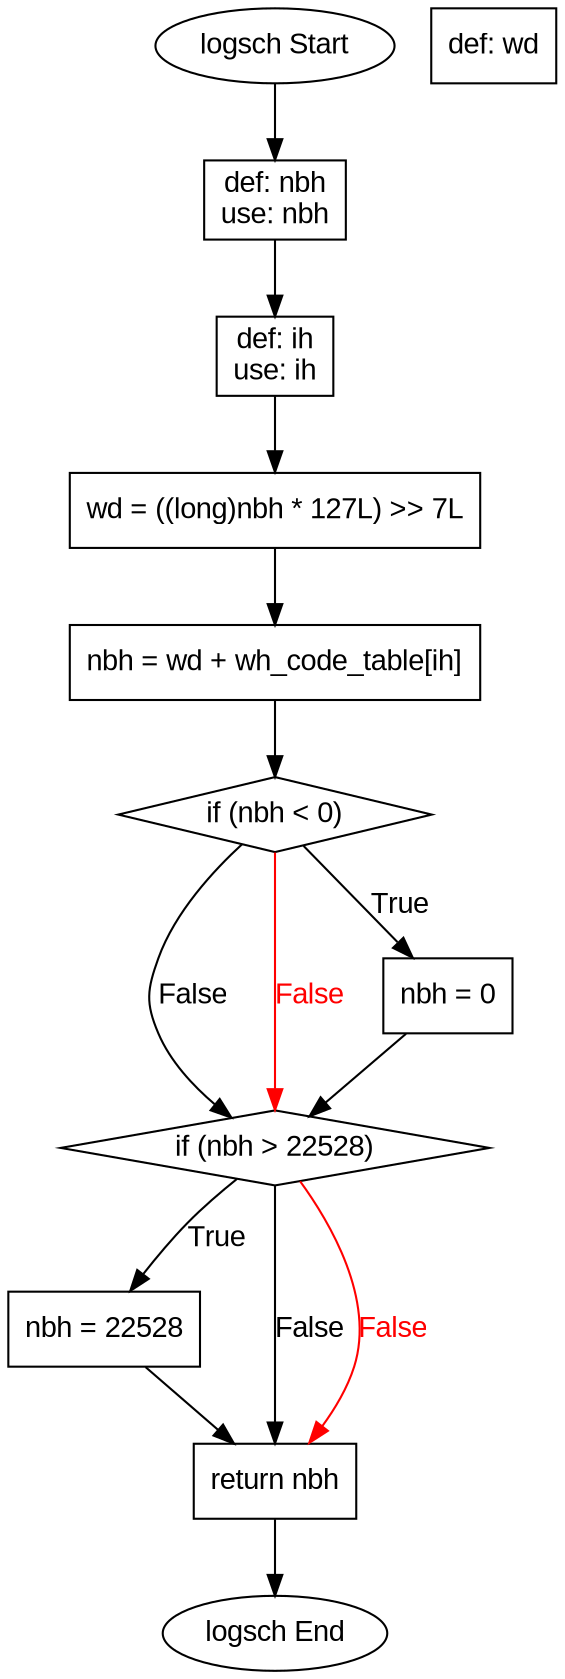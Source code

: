 digraph logsch {
    rankdir=TB;
    node [shape=box, fontname=Arial];
    edge [fontname=Arial];

    start [label="logsch Start", shape=ellipse];
    end [label="logsch End", shape=ellipse];
    
    node_def_nbh [label="def: nbh\nuse: nbh"];
    node_def_ih [label="def: ih\nuse: ih"];
    node_def_wd [label="def: wd"];
    
    calc_wd [label="wd = ((long)nbh * 127L) >> 7L"];
    calc_nbh [label="nbh = wd + wh_code_table[ih]"];
    cond_nbh_lt0 [label="if (nbh < 0)", shape=diamond];
    cond_nbh_gt22528 [label="if (nbh > 22528)", shape=diamond];
    set_nbh_0 [label="nbh = 0"];
    set_nbh_22528 [label="nbh = 22528"];
    return_nbh [label="return nbh"];

    start -> node_def_nbh;
    node_def_nbh -> node_def_ih;
    node_def_ih -> calc_wd;
    calc_wd -> calc_nbh;
    calc_nbh -> cond_nbh_lt0;
    
    cond_nbh_lt0 -> set_nbh_0 [label="True"];
    cond_nbh_lt0 -> cond_nbh_gt22528 [label="False"];
    
    set_nbh_0 -> cond_nbh_gt22528;
    cond_nbh_gt22528 -> set_nbh_22528 [label="True"];
    cond_nbh_gt22528 -> return_nbh [label="False"];
    
    set_nbh_22528 -> return_nbh;
    return_nbh -> end;

    cond_nbh_lt0 -> cond_nbh_gt22528 [label="False", color=red, fontcolor=red];
    cond_nbh_gt22528 -> return_nbh [label="False", color=red, fontcolor=red];
}